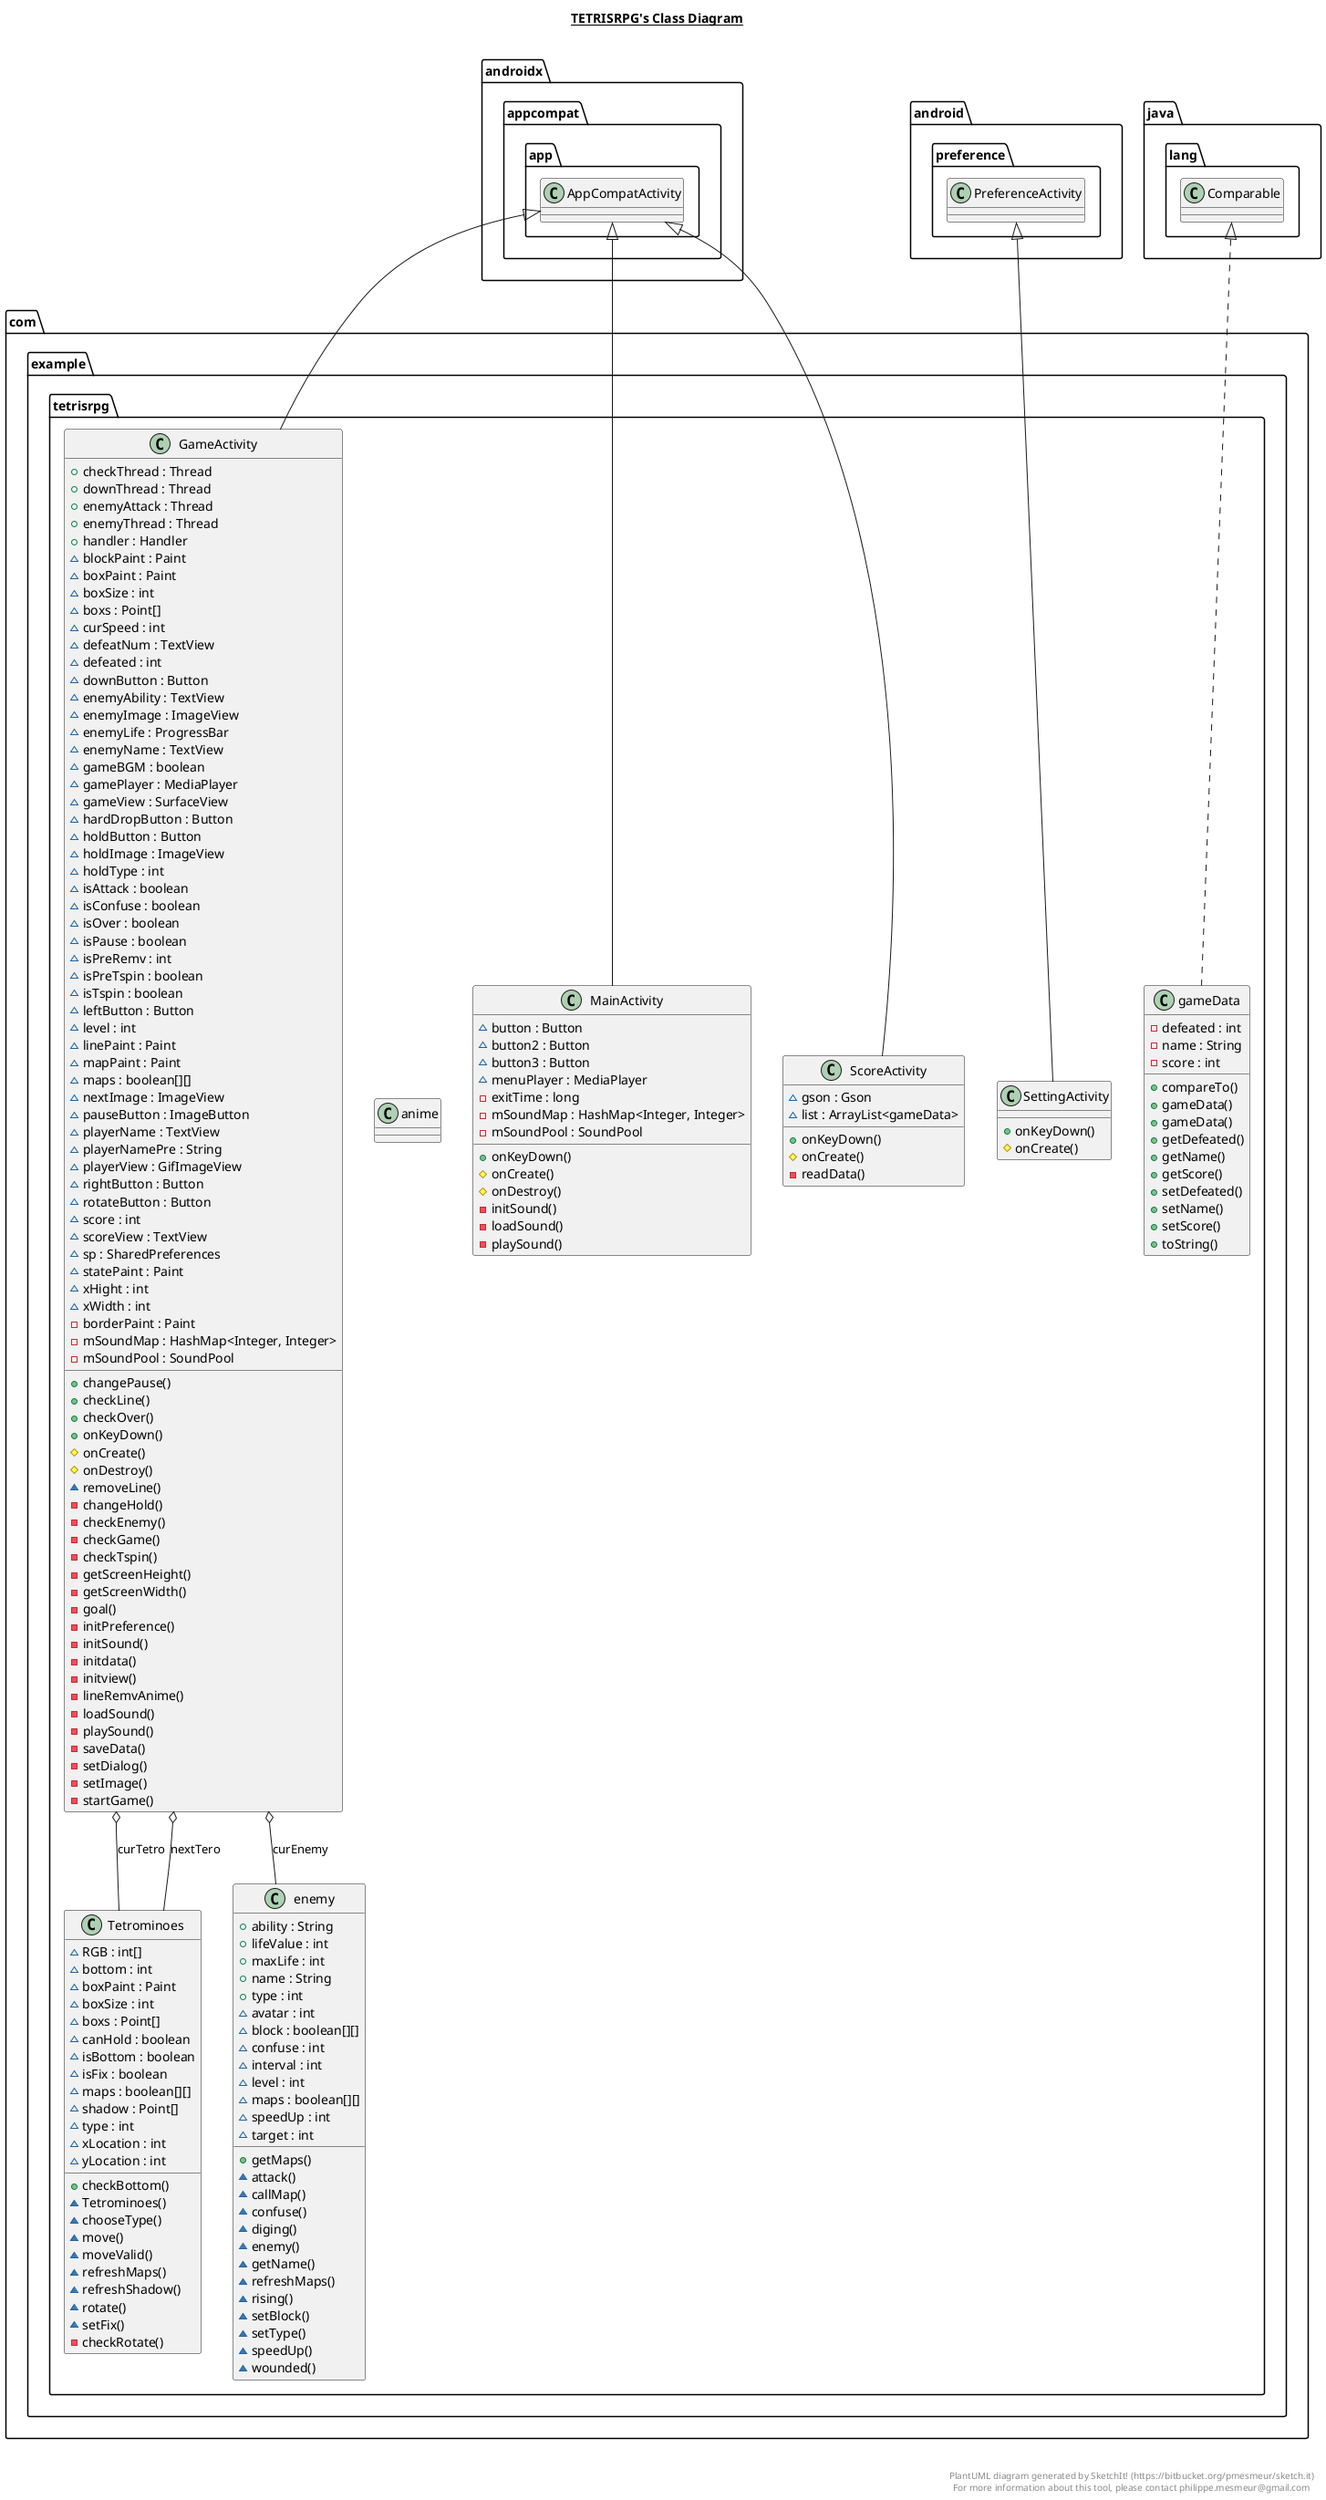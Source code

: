 @startuml

title __TETRISRPG's Class Diagram__\n

  namespace com.example.tetrisrpg {
    class com.example.tetrisrpg.GameActivity {
        + checkThread : Thread
        + downThread : Thread
        + enemyAttack : Thread
        + enemyThread : Thread
        + handler : Handler
        ~ blockPaint : Paint
        ~ boxPaint : Paint
        ~ boxSize : int
        ~ boxs : Point[]
        ~ curSpeed : int
        ~ defeatNum : TextView
        ~ defeated : int
        ~ downButton : Button
        ~ enemyAbility : TextView
        ~ enemyImage : ImageView
        ~ enemyLife : ProgressBar
        ~ enemyName : TextView
        ~ gameBGM : boolean
        ~ gamePlayer : MediaPlayer
        ~ gameView : SurfaceView
        ~ hardDropButton : Button
        ~ holdButton : Button
        ~ holdImage : ImageView
        ~ holdType : int
        ~ isAttack : boolean
        ~ isConfuse : boolean
        ~ isOver : boolean
        ~ isPause : boolean
        ~ isPreRemv : int
        ~ isPreTspin : boolean
        ~ isTspin : boolean
        ~ leftButton : Button
        ~ level : int
        ~ linePaint : Paint
        ~ mapPaint : Paint
        ~ maps : boolean[][]
        ~ nextImage : ImageView
        ~ pauseButton : ImageButton
        ~ playerName : TextView
        ~ playerNamePre : String
        ~ playerView : GifImageView
        ~ rightButton : Button
        ~ rotateButton : Button
        ~ score : int
        ~ scoreView : TextView
        ~ sp : SharedPreferences
        ~ statePaint : Paint
        ~ xHight : int
        ~ xWidth : int
        - borderPaint : Paint
        - mSoundMap : HashMap<Integer, Integer>
        - mSoundPool : SoundPool
        + changePause()
        + checkLine()
        + checkOver()
        + onKeyDown()
        # onCreate()
        # onDestroy()
        ~ removeLine()
        - changeHold()
        - checkEnemy()
        - checkGame()
        - checkTspin()
        - getScreenHeight()
        - getScreenWidth()
        - goal()
        - initPreference()
        - initSound()
        - initdata()
        - initview()
        - lineRemvAnime()
        - loadSound()
        - playSound()
        - saveData()
        - setDialog()
        - setImage()
        - startGame()
    }
  }
  

  namespace com.example.tetrisrpg {
    class com.example.tetrisrpg.MainActivity {
        ~ button : Button
        ~ button2 : Button
        ~ button3 : Button
        ~ menuPlayer : MediaPlayer
        - exitTime : long
        - mSoundMap : HashMap<Integer, Integer>
        - mSoundPool : SoundPool
        + onKeyDown()
        # onCreate()
        # onDestroy()
        - initSound()
        - loadSound()
        - playSound()
    }
  }
  

  namespace com.example.tetrisrpg {
    class com.example.tetrisrpg.ScoreActivity {
        ~ gson : Gson
        ~ list : ArrayList<gameData>
        + onKeyDown()
        # onCreate()
        - readData()
    }
  }
  

  namespace com.example.tetrisrpg {
    class com.example.tetrisrpg.SettingActivity {
        + onKeyDown()
        # onCreate()
    }
  }
  

  namespace com.example.tetrisrpg {
    class com.example.tetrisrpg.Tetrominoes {
        ~ RGB : int[]
        ~ bottom : int
        ~ boxPaint : Paint
        ~ boxSize : int
        ~ boxs : Point[]
        ~ canHold : boolean
        ~ isBottom : boolean
        ~ isFix : boolean
        ~ maps : boolean[][]
        ~ shadow : Point[]
        ~ type : int
        ~ xLocation : int
        ~ yLocation : int
        + checkBottom()
        ~ Tetrominoes()
        ~ chooseType()
        ~ move()
        ~ moveValid()
        ~ refreshMaps()
        ~ refreshShadow()
        ~ rotate()
        ~ setFix()
        - checkRotate()
    }
  }
  

  namespace com.example.tetrisrpg {
    class com.example.tetrisrpg.anime {
    }
  }
  

  namespace com.example.tetrisrpg {
    class com.example.tetrisrpg.enemy {
        + ability : String
        + lifeValue : int
        + maxLife : int
        + name : String
        + type : int
        ~ avatar : int
        ~ block : boolean[][]
        ~ confuse : int
        ~ interval : int
        ~ level : int
        ~ maps : boolean[][]
        ~ speedUp : int
        ~ target : int
        + getMaps()
        ~ attack()
        ~ callMap()
        ~ confuse()
        ~ diging()
        ~ enemy()
        ~ getName()
        ~ refreshMaps()
        ~ rising()
        ~ setBlock()
        ~ setType()
        ~ speedUp()
        ~ wounded()
    }
  }
  

  namespace com.example.tetrisrpg {
    class com.example.tetrisrpg.gameData {
        - defeated : int
        - name : String
        - score : int
        + compareTo()
        + gameData()
        + gameData()
        + getDefeated()
        + getName()
        + getScore()
        + setDefeated()
        + setName()
        + setScore()
        + toString()
    }
  }
  

  com.example.tetrisrpg.GameActivity -up-|> androidx.appcompat.app.AppCompatActivity
  com.example.tetrisrpg.GameActivity o-- com.example.tetrisrpg.enemy : curEnemy
  com.example.tetrisrpg.GameActivity o-- com.example.tetrisrpg.Tetrominoes : curTetro
  com.example.tetrisrpg.GameActivity o-- com.example.tetrisrpg.Tetrominoes : nextTero
  com.example.tetrisrpg.MainActivity -up-|> androidx.appcompat.app.AppCompatActivity
  com.example.tetrisrpg.ScoreActivity -up-|> androidx.appcompat.app.AppCompatActivity
  com.example.tetrisrpg.SettingActivity -up-|> android.preference.PreferenceActivity
  com.example.tetrisrpg.gameData .up.|> java.lang.Comparable


right footer


PlantUML diagram generated by SketchIt! (https://bitbucket.org/pmesmeur/sketch.it)
For more information about this tool, please contact philippe.mesmeur@gmail.com
endfooter

@enduml
